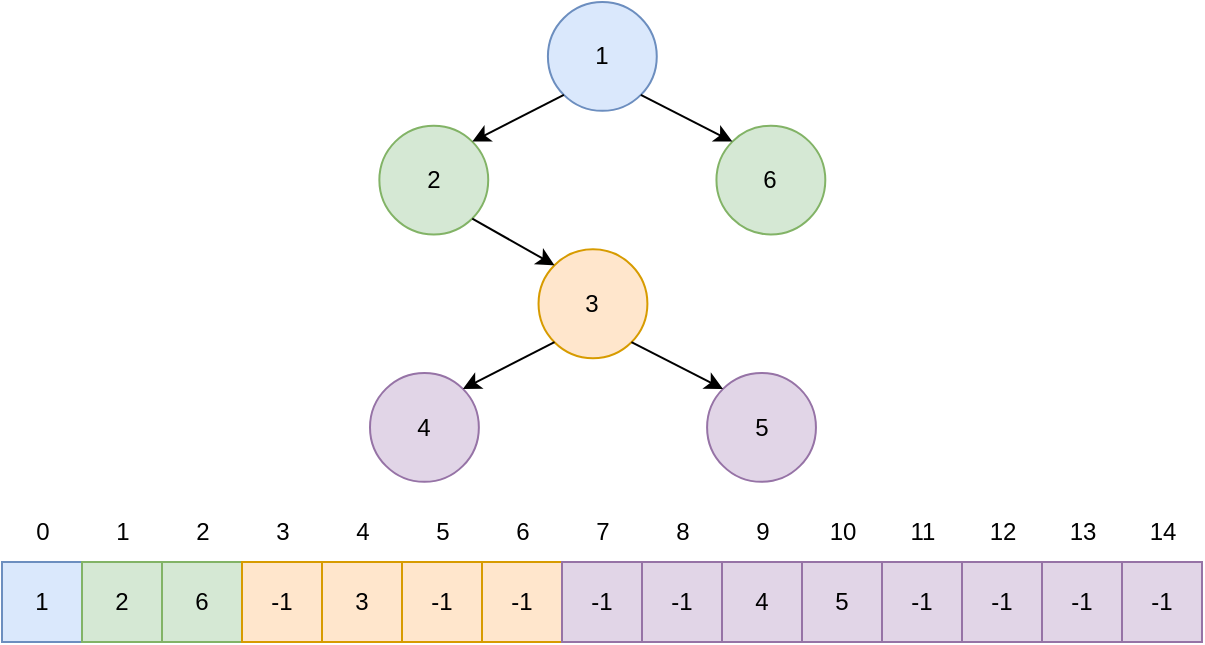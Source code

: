 <mxfile>
    <diagram id="VcRFD5KeiDOP_LDpQUzw" name="Página-1">
        <mxGraphModel dx="1513" dy="507" grid="1" gridSize="10" guides="1" tooltips="1" connect="1" arrows="1" fold="1" page="1" pageScale="1" pageWidth="827" pageHeight="1169" background="#FFFFFF" math="0" shadow="0">
            <root>
                <mxCell id="0"/>
                <mxCell id="1" parent="0"/>
                <mxCell id="13" value="1" style="rounded=0;whiteSpace=wrap;html=1;fillColor=#dae8fc;strokeColor=#6c8ebf;" parent="1" vertex="1">
                    <mxGeometry y="280" width="40" height="40" as="geometry"/>
                </mxCell>
                <mxCell id="14" value="2" style="rounded=0;whiteSpace=wrap;html=1;fillColor=#d5e8d4;strokeColor=#82b366;" parent="1" vertex="1">
                    <mxGeometry x="40" y="280" width="40" height="40" as="geometry"/>
                </mxCell>
                <mxCell id="15" value="6" style="rounded=0;whiteSpace=wrap;html=1;fillColor=#d5e8d4;strokeColor=#82b366;" parent="1" vertex="1">
                    <mxGeometry x="80" y="280" width="40" height="40" as="geometry"/>
                </mxCell>
                <mxCell id="16" value="-1" style="rounded=0;whiteSpace=wrap;html=1;fillColor=#ffe6cc;strokeColor=#d79b00;" parent="1" vertex="1">
                    <mxGeometry x="120" y="280" width="40" height="40" as="geometry"/>
                </mxCell>
                <mxCell id="17" value="3" style="rounded=0;whiteSpace=wrap;html=1;fillColor=#ffe6cc;strokeColor=#d79b00;" parent="1" vertex="1">
                    <mxGeometry x="160" y="280" width="40" height="40" as="geometry"/>
                </mxCell>
                <mxCell id="18" value="-1" style="rounded=0;whiteSpace=wrap;html=1;fillColor=#ffe6cc;strokeColor=#d79b00;" parent="1" vertex="1">
                    <mxGeometry x="200" y="280" width="40" height="40" as="geometry"/>
                </mxCell>
                <mxCell id="19" value="-1" style="rounded=0;whiteSpace=wrap;html=1;fillColor=#ffe6cc;strokeColor=#d79b00;" parent="1" vertex="1">
                    <mxGeometry x="240" y="280" width="40" height="40" as="geometry"/>
                </mxCell>
                <mxCell id="20" value="-1" style="rounded=0;whiteSpace=wrap;html=1;fillColor=#e1d5e7;strokeColor=#9673a6;" parent="1" vertex="1">
                    <mxGeometry x="280" y="280" width="40" height="40" as="geometry"/>
                </mxCell>
                <mxCell id="21" value="-1" style="rounded=0;whiteSpace=wrap;html=1;fillColor=#e1d5e7;strokeColor=#9673a6;" parent="1" vertex="1">
                    <mxGeometry x="320" y="280" width="40" height="40" as="geometry"/>
                </mxCell>
                <mxCell id="22" value="4" style="rounded=0;whiteSpace=wrap;html=1;fillColor=#e1d5e7;strokeColor=#9673a6;" parent="1" vertex="1">
                    <mxGeometry x="360" y="280" width="40" height="40" as="geometry"/>
                </mxCell>
                <mxCell id="23" value="5" style="rounded=0;whiteSpace=wrap;html=1;fillColor=#e1d5e7;strokeColor=#9673a6;" parent="1" vertex="1">
                    <mxGeometry x="400" y="280" width="40" height="40" as="geometry"/>
                </mxCell>
                <mxCell id="24" value="-1" style="rounded=0;whiteSpace=wrap;html=1;fillColor=#e1d5e7;strokeColor=#9673a6;" parent="1" vertex="1">
                    <mxGeometry x="440" y="280" width="40" height="40" as="geometry"/>
                </mxCell>
                <mxCell id="25" value="-1" style="rounded=0;whiteSpace=wrap;html=1;fillColor=#e1d5e7;strokeColor=#9673a6;" parent="1" vertex="1">
                    <mxGeometry x="480" y="280" width="40" height="40" as="geometry"/>
                </mxCell>
                <mxCell id="26" value="-1" style="rounded=0;whiteSpace=wrap;html=1;fillColor=#e1d5e7;strokeColor=#9673a6;" parent="1" vertex="1">
                    <mxGeometry x="520" y="280" width="40" height="40" as="geometry"/>
                </mxCell>
                <mxCell id="27" value="-1" style="rounded=0;whiteSpace=wrap;html=1;fillColor=#e1d5e7;strokeColor=#9673a6;" parent="1" vertex="1">
                    <mxGeometry x="560" y="280" width="40" height="40" as="geometry"/>
                </mxCell>
                <mxCell id="30" value="0" style="text;html=1;align=center;verticalAlign=middle;resizable=0;points=[];autosize=1;strokeColor=none;fillColor=none;" parent="1" vertex="1">
                    <mxGeometry x="5" y="250" width="30" height="30" as="geometry"/>
                </mxCell>
                <mxCell id="31" value="1" style="text;html=1;align=center;verticalAlign=middle;resizable=0;points=[];autosize=1;strokeColor=none;fillColor=none;" parent="1" vertex="1">
                    <mxGeometry x="45" y="250" width="30" height="30" as="geometry"/>
                </mxCell>
                <mxCell id="32" value="2" style="text;html=1;align=center;verticalAlign=middle;resizable=0;points=[];autosize=1;strokeColor=none;fillColor=none;" parent="1" vertex="1">
                    <mxGeometry x="85" y="250" width="30" height="30" as="geometry"/>
                </mxCell>
                <mxCell id="33" value="3" style="text;html=1;align=center;verticalAlign=middle;resizable=0;points=[];autosize=1;strokeColor=none;fillColor=none;" parent="1" vertex="1">
                    <mxGeometry x="125" y="250" width="30" height="30" as="geometry"/>
                </mxCell>
                <mxCell id="34" value="4" style="text;html=1;align=center;verticalAlign=middle;resizable=0;points=[];autosize=1;strokeColor=none;fillColor=none;" parent="1" vertex="1">
                    <mxGeometry x="165" y="250" width="30" height="30" as="geometry"/>
                </mxCell>
                <mxCell id="35" value="5" style="text;html=1;align=center;verticalAlign=middle;resizable=0;points=[];autosize=1;strokeColor=none;fillColor=none;" parent="1" vertex="1">
                    <mxGeometry x="205" y="250" width="30" height="30" as="geometry"/>
                </mxCell>
                <mxCell id="36" value="6" style="text;html=1;align=center;verticalAlign=middle;resizable=0;points=[];autosize=1;strokeColor=none;fillColor=none;" parent="1" vertex="1">
                    <mxGeometry x="245" y="250" width="30" height="30" as="geometry"/>
                </mxCell>
                <mxCell id="37" value="7" style="text;html=1;align=center;verticalAlign=middle;resizable=0;points=[];autosize=1;strokeColor=none;fillColor=none;" parent="1" vertex="1">
                    <mxGeometry x="285" y="250" width="30" height="30" as="geometry"/>
                </mxCell>
                <mxCell id="38" value="9" style="text;html=1;align=center;verticalAlign=middle;resizable=0;points=[];autosize=1;strokeColor=none;fillColor=none;" parent="1" vertex="1">
                    <mxGeometry x="365" y="250" width="30" height="30" as="geometry"/>
                </mxCell>
                <mxCell id="39" value="10" style="text;html=1;align=center;verticalAlign=middle;resizable=0;points=[];autosize=1;strokeColor=none;fillColor=none;" parent="1" vertex="1">
                    <mxGeometry x="400" y="250" width="40" height="30" as="geometry"/>
                </mxCell>
                <mxCell id="40" value="8" style="text;html=1;align=center;verticalAlign=middle;resizable=0;points=[];autosize=1;strokeColor=none;fillColor=none;" parent="1" vertex="1">
                    <mxGeometry x="325" y="250" width="30" height="30" as="geometry"/>
                </mxCell>
                <mxCell id="41" value="11" style="text;html=1;align=center;verticalAlign=middle;resizable=0;points=[];autosize=1;strokeColor=none;fillColor=none;" parent="1" vertex="1">
                    <mxGeometry x="440" y="250" width="40" height="30" as="geometry"/>
                </mxCell>
                <mxCell id="42" value="12" style="text;html=1;align=center;verticalAlign=middle;resizable=0;points=[];autosize=1;strokeColor=none;fillColor=none;" parent="1" vertex="1">
                    <mxGeometry x="480" y="250" width="40" height="30" as="geometry"/>
                </mxCell>
                <mxCell id="43" value="13" style="text;html=1;align=center;verticalAlign=middle;resizable=0;points=[];autosize=1;strokeColor=none;fillColor=none;" parent="1" vertex="1">
                    <mxGeometry x="520" y="250" width="40" height="30" as="geometry"/>
                </mxCell>
                <mxCell id="44" value="14" style="text;html=1;align=center;verticalAlign=middle;resizable=0;points=[];autosize=1;strokeColor=none;fillColor=none;" parent="1" vertex="1">
                    <mxGeometry x="560" y="250" width="40" height="30" as="geometry"/>
                </mxCell>
                <mxCell id="48" value="" style="group" parent="1" vertex="1" connectable="0">
                    <mxGeometry x="184" width="230" height="240" as="geometry"/>
                </mxCell>
                <mxCell id="2" value="1" style="ellipse;whiteSpace=wrap;html=1;aspect=fixed;fillColor=#dae8fc;strokeColor=#6c8ebf;" parent="48" vertex="1">
                    <mxGeometry x="88.954" width="54.43" height="54.43" as="geometry"/>
                </mxCell>
                <mxCell id="3" value="2" style="ellipse;whiteSpace=wrap;html=1;aspect=fixed;fillColor=#d5e8d4;strokeColor=#82b366;" parent="48" vertex="1">
                    <mxGeometry x="4.682" y="61.825" width="54.43" height="54.43" as="geometry"/>
                </mxCell>
                <mxCell id="4" value="6" style="ellipse;whiteSpace=wrap;html=1;aspect=fixed;fillColor=#d5e8d4;strokeColor=#82b366;" parent="48" vertex="1">
                    <mxGeometry x="173.227" y="61.825" width="54.43" height="54.43" as="geometry"/>
                </mxCell>
                <mxCell id="5" value="3" style="ellipse;whiteSpace=wrap;html=1;aspect=fixed;fillColor=#ffe6cc;strokeColor=#d79b00;" parent="48" vertex="1">
                    <mxGeometry x="84.272" y="123.65" width="54.43" height="54.43" as="geometry"/>
                </mxCell>
                <mxCell id="6" value="4" style="ellipse;whiteSpace=wrap;html=1;aspect=fixed;fillColor=#e1d5e7;strokeColor=#9673a6;" parent="48" vertex="1">
                    <mxGeometry y="185.475" width="54.43" height="54.43" as="geometry"/>
                </mxCell>
                <mxCell id="7" value="5" style="ellipse;whiteSpace=wrap;html=1;aspect=fixed;fillColor=#e1d5e7;strokeColor=#9673a6;" parent="48" vertex="1">
                    <mxGeometry x="168.545" y="185.475" width="54.43" height="54.43" as="geometry"/>
                </mxCell>
                <mxCell id="8" value="" style="endArrow=classic;html=1;exitX=0;exitY=1;exitDx=0;exitDy=0;entryX=1;entryY=0;entryDx=0;entryDy=0;" parent="48" source="2" target="3" edge="1">
                    <mxGeometry width="50" height="50" relative="1" as="geometry">
                        <mxPoint x="215.363" y="247.3" as="sourcePoint"/>
                        <mxPoint x="320.704" y="170.019" as="targetPoint"/>
                    </mxGeometry>
                </mxCell>
                <mxCell id="9" value="" style="endArrow=classic;html=1;entryX=0;entryY=0;entryDx=0;entryDy=0;exitX=1;exitY=1;exitDx=0;exitDy=0;" parent="48" source="2" target="4" edge="1">
                    <mxGeometry width="50" height="50" relative="1" as="geometry">
                        <mxPoint x="215.363" y="247.3" as="sourcePoint"/>
                        <mxPoint x="320.704" y="170.019" as="targetPoint"/>
                    </mxGeometry>
                </mxCell>
                <mxCell id="11" value="" style="endArrow=classic;html=1;entryX=1;entryY=0;entryDx=0;entryDy=0;exitX=0;exitY=1;exitDx=0;exitDy=0;" parent="48" source="5" target="6" edge="1">
                    <mxGeometry width="50" height="50" relative="1" as="geometry">
                        <mxPoint y="401.863" as="sourcePoint"/>
                        <mxPoint x="105.341" y="324.582" as="targetPoint"/>
                    </mxGeometry>
                </mxCell>
                <mxCell id="12" value="" style="endArrow=classic;html=1;entryX=0;entryY=0;entryDx=0;entryDy=0;exitX=1;exitY=1;exitDx=0;exitDy=0;" parent="48" source="5" target="7" edge="1">
                    <mxGeometry width="50" height="50" relative="1" as="geometry">
                        <mxPoint y="401.863" as="sourcePoint"/>
                        <mxPoint x="105.341" y="324.582" as="targetPoint"/>
                    </mxGeometry>
                </mxCell>
                <mxCell id="47" value="" style="endArrow=classic;html=1;exitX=1;exitY=1;exitDx=0;exitDy=0;entryX=0;entryY=0;entryDx=0;entryDy=0;" parent="48" source="3" target="5" edge="1">
                    <mxGeometry width="50" height="50" relative="1" as="geometry">
                        <mxPoint x="163.863" y="168.614" as="sourcePoint"/>
                        <mxPoint x="222.386" y="112.409" as="targetPoint"/>
                    </mxGeometry>
                </mxCell>
            </root>
        </mxGraphModel>
    </diagram>
</mxfile>